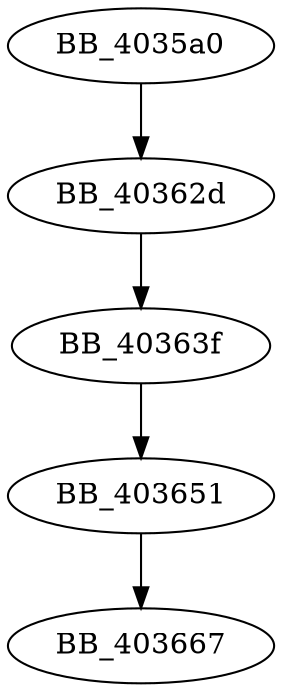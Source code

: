 DiGraph sub_4035A0{
BB_4035a0->BB_40362d
BB_40362d->BB_40363f
BB_40363f->BB_403651
BB_403651->BB_403667
}
